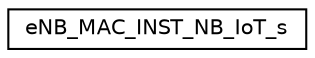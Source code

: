 digraph "Graphical Class Hierarchy"
{
 // LATEX_PDF_SIZE
  edge [fontname="Helvetica",fontsize="10",labelfontname="Helvetica",labelfontsize="10"];
  node [fontname="Helvetica",fontsize="10",shape=record];
  rankdir="LR";
  Node0 [label="eNB_MAC_INST_NB_IoT_s",height=0.2,width=0.4,color="black", fillcolor="white", style="filled",URL="$structeNB__MAC__INST__NB__IoT__s.html",tooltip="top level eNB MAC structure"];
}
